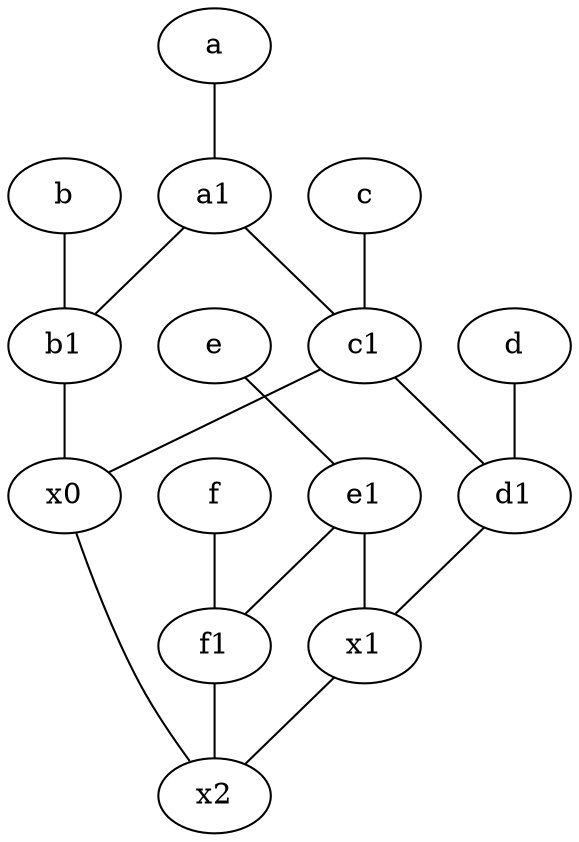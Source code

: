 graph {
	node [labelfontsize=50]
	e [labelfontsize=50 pos="7,9!"]
	c1 [labelfontsize=50 pos="4.5,3!"]
	b [labelfontsize=50 pos="10,4!"]
	f [labelfontsize=50 pos="3,9!"]
	x0 [labelfontsize=50]
	a [labelfontsize=50 pos="8,2!"]
	f1 [labelfontsize=50 pos="3,8!"]
	x2 [labelfontsize=50]
	e1 [labelfontsize=50 pos="7,7!"]
	x1 [labelfontsize=50]
	d1 [labelfontsize=50 pos="3,5!"]
	d [labelfontsize=50 pos="2,5!"]
	b1 [labelfontsize=50 pos="9,4!"]
	c [labelfontsize=50 pos="4.5,2!"]
	a1 [labelfontsize=50 pos="8,3!"]
	f -- f1
	x0 -- x2
	x1 -- x2
	e1 -- f1
	d -- d1
	a -- a1
	e1 -- x1
	c1 -- x0
	e -- e1
	b -- b1
	c -- c1
	f1 -- x2
	a1 -- c1
	b1 -- x0
	c1 -- d1
	a1 -- b1
	d1 -- x1
}
